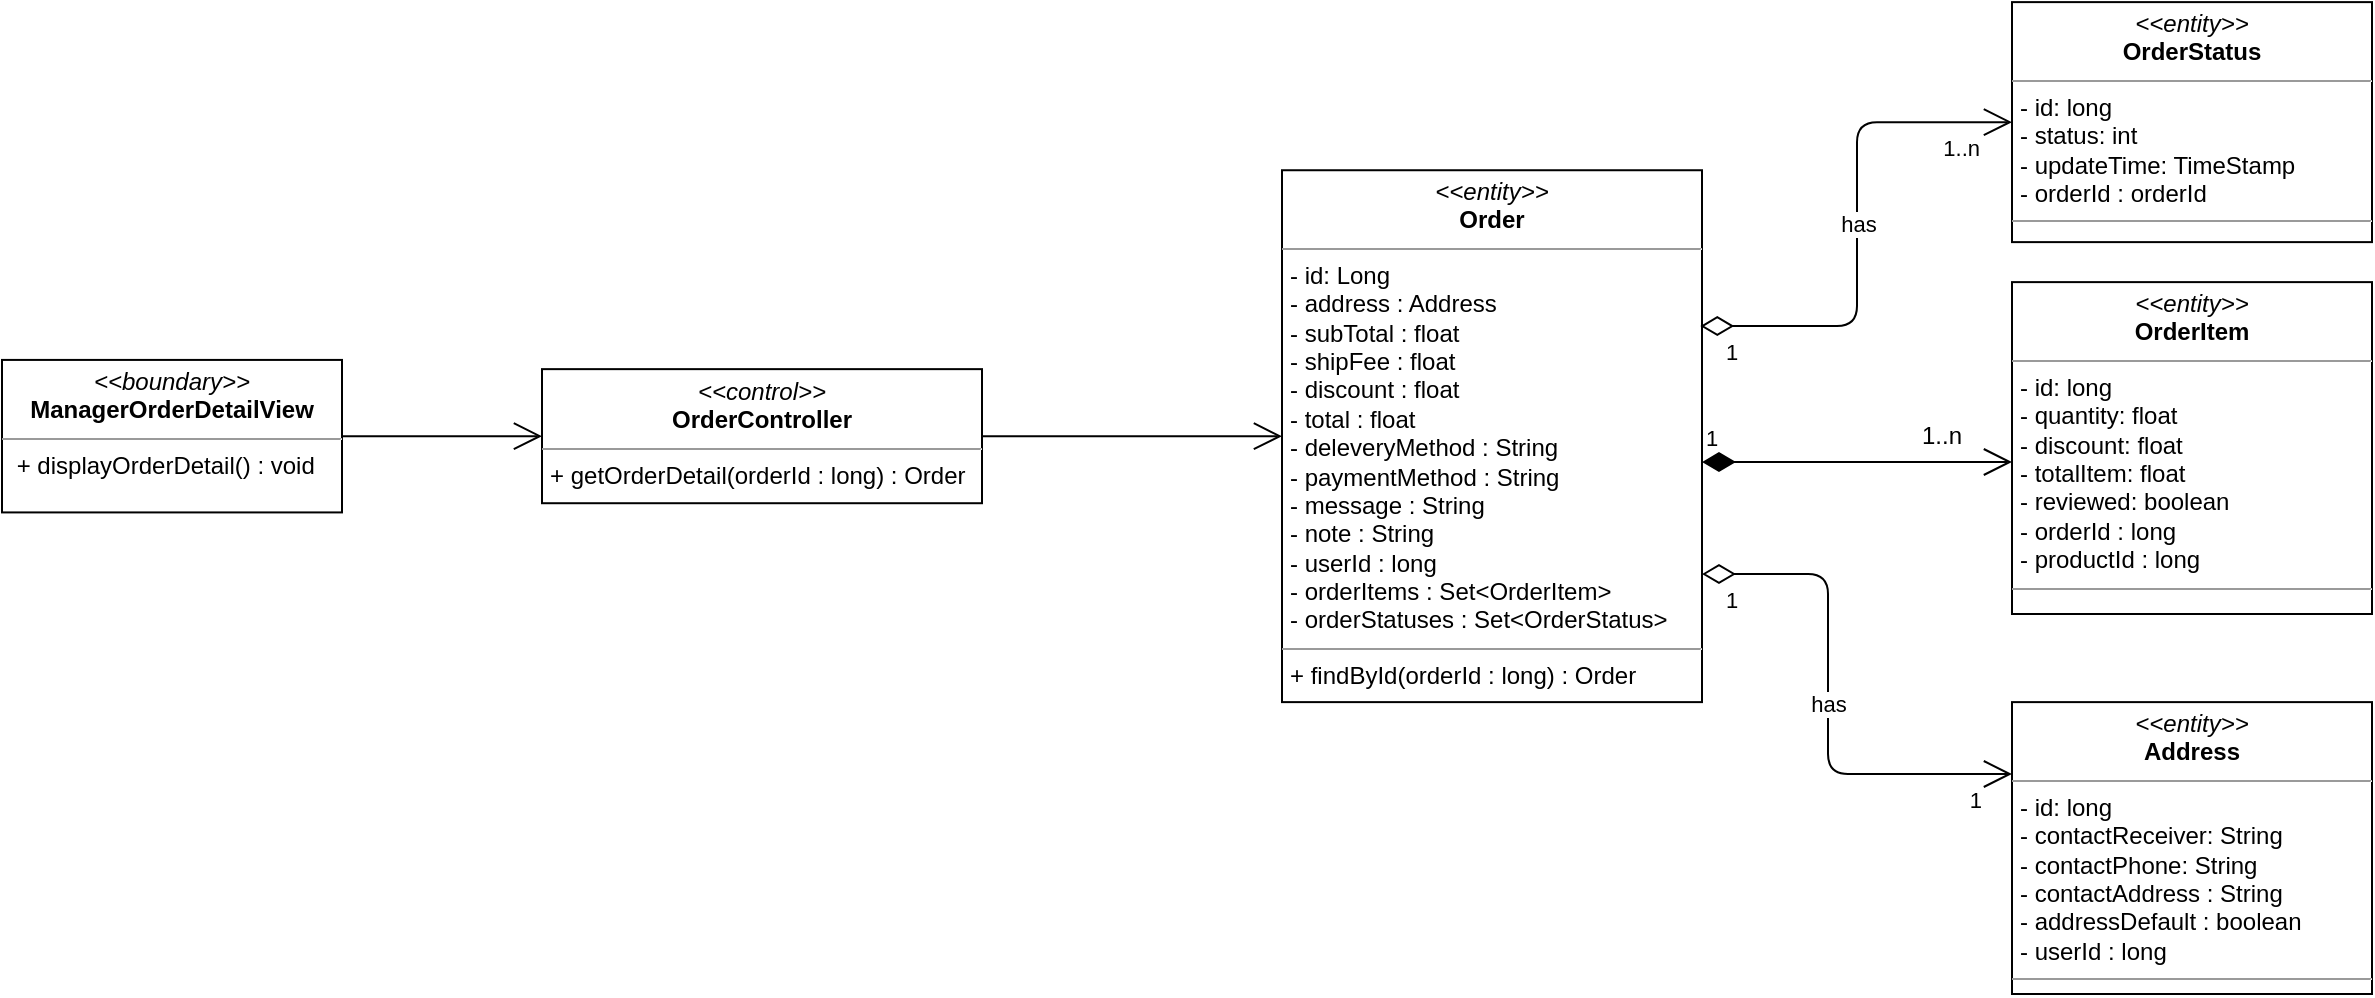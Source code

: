 <mxfile version="14.7.0" type="device"><diagram id="C5RBs43oDa-KdzZeNtuy" name="Page-1"><mxGraphModel dx="1108" dy="1594" grid="1" gridSize="10" guides="1" tooltips="1" connect="1" arrows="1" fold="1" page="1" pageScale="1" pageWidth="827" pageHeight="1169" math="0" shadow="0"><root><mxCell id="WIyWlLk6GJQsqaUBKTNV-0"/><mxCell id="WIyWlLk6GJQsqaUBKTNV-1" parent="WIyWlLk6GJQsqaUBKTNV-0"/><mxCell id="GapnGGQer5PZIz8RHzog-0" value="&lt;p style=&quot;margin: 0px ; margin-top: 4px ; text-align: center&quot;&gt;&lt;i&gt;&amp;lt;&amp;lt;boundary&amp;gt;&amp;gt;&lt;/i&gt;&lt;br&gt;&lt;b&gt;ManagerOrderDetailView&lt;/b&gt;&lt;/p&gt;&lt;hr size=&quot;1&quot;&gt;&lt;p style=&quot;margin: 0px ; margin-left: 4px&quot;&gt;&lt;span&gt;&amp;nbsp;&lt;/span&gt;&lt;span&gt;+ displayOrderDetail() : void&lt;/span&gt;&lt;/p&gt;" style="verticalAlign=top;align=left;overflow=fill;fontSize=12;fontFamily=Helvetica;html=1;" parent="WIyWlLk6GJQsqaUBKTNV-1" vertex="1"><mxGeometry x="360" y="132.96" width="170" height="76.25" as="geometry"/></mxCell><mxCell id="GapnGGQer5PZIz8RHzog-1" value="" style="endArrow=open;endFill=1;endSize=12;html=1;exitX=1;exitY=0.5;exitDx=0;exitDy=0;" parent="WIyWlLk6GJQsqaUBKTNV-1" source="GapnGGQer5PZIz8RHzog-0" target="GapnGGQer5PZIz8RHzog-2" edge="1"><mxGeometry width="160" relative="1" as="geometry"><mxPoint x="310" y="220" as="sourcePoint"/><mxPoint x="280" y="197.5" as="targetPoint"/></mxGeometry></mxCell><mxCell id="GapnGGQer5PZIz8RHzog-2" value="&lt;p style=&quot;margin: 0px ; margin-top: 4px ; text-align: center&quot;&gt;&lt;i&gt;&amp;lt;&amp;lt;control&amp;gt;&amp;gt;&lt;/i&gt;&lt;br&gt;&lt;b&gt;OrderController&lt;/b&gt;&lt;br&gt;&lt;/p&gt;&lt;hr size=&quot;1&quot;&gt;&lt;p style=&quot;margin: 0px ; margin-left: 4px&quot;&gt;&lt;span&gt;+ getOrderDetail(orderId : long) : Order&lt;/span&gt;&lt;br&gt;&lt;/p&gt;" style="verticalAlign=top;align=left;overflow=fill;fontSize=12;fontFamily=Helvetica;html=1;" parent="WIyWlLk6GJQsqaUBKTNV-1" vertex="1"><mxGeometry x="630" y="137.57" width="220" height="67.04" as="geometry"/></mxCell><mxCell id="GapnGGQer5PZIz8RHzog-3" value="" style="endArrow=open;endFill=1;endSize=12;html=1;entryX=0;entryY=0.5;entryDx=0;entryDy=0;" parent="WIyWlLk6GJQsqaUBKTNV-1" source="GapnGGQer5PZIz8RHzog-2" target="GapnGGQer5PZIz8RHzog-5" edge="1"><mxGeometry width="160" relative="1" as="geometry"><mxPoint x="670" y="190" as="sourcePoint"/><mxPoint x="555" y="198.125" as="targetPoint"/></mxGeometry></mxCell><mxCell id="GapnGGQer5PZIz8RHzog-4" value="&lt;p style=&quot;margin: 0px ; margin-top: 4px ; text-align: center&quot;&gt;&lt;i&gt;&amp;lt;&amp;lt;entity&amp;gt;&amp;gt;&lt;/i&gt;&lt;br&gt;&lt;b&gt;Address&lt;/b&gt;&lt;/p&gt;&lt;hr size=&quot;1&quot;&gt;&lt;p style=&quot;margin: 0px ; margin-left: 4px&quot;&gt;- id: long&lt;/p&gt;&lt;p style=&quot;margin: 0px ; margin-left: 4px&quot;&gt;- contactReceiver: String&lt;br&gt;- contactPhone: String&lt;/p&gt;&lt;p style=&quot;margin: 0px ; margin-left: 4px&quot;&gt;- contactAddress : String&lt;/p&gt;&lt;p style=&quot;margin: 0px ; margin-left: 4px&quot;&gt;- addressDefault : boolean&lt;/p&gt;&lt;p style=&quot;margin: 0px ; margin-left: 4px&quot;&gt;- userId : long&lt;/p&gt;&lt;hr size=&quot;1&quot;&gt;&lt;p style=&quot;margin: 0px ; margin-left: 4px&quot;&gt;&lt;br&gt;&lt;/p&gt;" style="verticalAlign=top;align=left;overflow=fill;fontSize=12;fontFamily=Helvetica;html=1;" parent="WIyWlLk6GJQsqaUBKTNV-1" vertex="1"><mxGeometry x="1365" y="304.06" width="180" height="145.94" as="geometry"/></mxCell><mxCell id="GapnGGQer5PZIz8RHzog-5" value="&lt;p style=&quot;margin: 0px ; margin-top: 4px ; text-align: center&quot;&gt;&lt;i&gt;&amp;lt;&amp;lt;entity&amp;gt;&amp;gt;&lt;/i&gt;&lt;br&gt;&lt;b&gt;Order&lt;/b&gt;&lt;/p&gt;&lt;hr size=&quot;1&quot;&gt;&lt;p style=&quot;margin: 0px ; margin-left: 4px&quot;&gt;- id: Long&lt;/p&gt;&lt;p style=&quot;margin: 0px 0px 0px 4px&quot;&gt;- address : Address&lt;/p&gt;&lt;p style=&quot;margin: 0px 0px 0px 4px&quot;&gt;- subTotal : float&lt;/p&gt;&lt;p style=&quot;margin: 0px 0px 0px 4px&quot;&gt;- shipFee : float&lt;/p&gt;&lt;p style=&quot;margin: 0px 0px 0px 4px&quot;&gt;- discount : float&lt;/p&gt;&lt;p style=&quot;margin: 0px 0px 0px 4px&quot;&gt;- total : float&lt;/p&gt;&lt;p style=&quot;margin: 0px 0px 0px 4px&quot;&gt;- deleveryMethod : String&lt;/p&gt;&lt;p style=&quot;margin: 0px 0px 0px 4px&quot;&gt;- paymentMethod : String&lt;/p&gt;&lt;p style=&quot;margin: 0px 0px 0px 4px&quot;&gt;- message : String&lt;/p&gt;&lt;p style=&quot;margin: 0px 0px 0px 4px&quot;&gt;- note : String&lt;/p&gt;&lt;p style=&quot;margin: 0px 0px 0px 4px&quot;&gt;- userId : long&lt;/p&gt;&lt;p style=&quot;margin: 0px 0px 0px 4px&quot;&gt;- orderItems : Set&amp;lt;OrderItem&amp;gt;&lt;/p&gt;&lt;p style=&quot;margin: 0px 0px 0px 4px&quot;&gt;- orderStatuses : Set&amp;lt;OrderStatus&amp;gt;&lt;/p&gt;&lt;hr size=&quot;1&quot;&gt;&lt;p style=&quot;margin: 0px ; margin-left: 4px&quot;&gt;+ findById(orderId : long) : Order&lt;/p&gt;" style="verticalAlign=top;align=left;overflow=fill;fontSize=12;fontFamily=Helvetica;html=1;" parent="WIyWlLk6GJQsqaUBKTNV-1" vertex="1"><mxGeometry x="1000" y="38.12" width="210" height="265.94" as="geometry"/></mxCell><mxCell id="GapnGGQer5PZIz8RHzog-6" value="&lt;p style=&quot;margin: 0px ; margin-top: 4px ; text-align: center&quot;&gt;&lt;i&gt;&amp;lt;&amp;lt;entity&amp;gt;&amp;gt;&lt;/i&gt;&lt;br&gt;&lt;b&gt;OrderItem&lt;/b&gt;&lt;/p&gt;&lt;hr size=&quot;1&quot;&gt;&lt;p style=&quot;margin: 0px ; margin-left: 4px&quot;&gt;- id: long&lt;/p&gt;&lt;p style=&quot;margin: 0px ; margin-left: 4px&quot;&gt;- quantity: float&lt;br&gt;- discount: float&lt;/p&gt;&lt;p style=&quot;margin: 0px ; margin-left: 4px&quot;&gt;- totalItem: float&lt;/p&gt;&lt;p style=&quot;margin: 0px ; margin-left: 4px&quot;&gt;- reviewed: boolean&lt;/p&gt;&lt;p style=&quot;margin: 0px ; margin-left: 4px&quot;&gt;- orderId : long&lt;/p&gt;&lt;p style=&quot;margin: 0px ; margin-left: 4px&quot;&gt;- productId : long&lt;/p&gt;&lt;hr size=&quot;1&quot;&gt;&lt;p style=&quot;margin: 0px ; margin-left: 4px&quot;&gt;&lt;br&gt;&lt;/p&gt;" style="verticalAlign=top;align=left;overflow=fill;fontSize=12;fontFamily=Helvetica;html=1;" parent="WIyWlLk6GJQsqaUBKTNV-1" vertex="1"><mxGeometry x="1365" y="94.06" width="180" height="165.94" as="geometry"/></mxCell><mxCell id="GapnGGQer5PZIz8RHzog-7" value="&lt;p style=&quot;margin: 0px ; margin-top: 4px ; text-align: center&quot;&gt;&lt;i&gt;&amp;lt;&amp;lt;entity&amp;gt;&amp;gt;&lt;/i&gt;&lt;br&gt;&lt;b&gt;OrderStatus&lt;/b&gt;&lt;/p&gt;&lt;hr size=&quot;1&quot;&gt;&lt;p style=&quot;margin: 0px ; margin-left: 4px&quot;&gt;- id: long&lt;/p&gt;&lt;p style=&quot;margin: 0px ; margin-left: 4px&quot;&gt;- status: int&lt;br&gt;- updateTime: TimeStamp&lt;/p&gt;&lt;p style=&quot;margin: 0px ; margin-left: 4px&quot;&gt;- orderId : orderId&lt;/p&gt;&lt;hr size=&quot;1&quot;&gt;&lt;p style=&quot;margin: 0px ; margin-left: 4px&quot;&gt;&lt;br&gt;&lt;/p&gt;" style="verticalAlign=top;align=left;overflow=fill;fontSize=12;fontFamily=Helvetica;html=1;" parent="WIyWlLk6GJQsqaUBKTNV-1" vertex="1"><mxGeometry x="1365" y="-45.94" width="180" height="120" as="geometry"/></mxCell><mxCell id="GapnGGQer5PZIz8RHzog-8" value="has" style="endArrow=open;html=1;endSize=12;startArrow=diamondThin;startSize=14;startFill=0;edgeStyle=orthogonalEdgeStyle;exitX=0.996;exitY=0.293;exitDx=0;exitDy=0;exitPerimeter=0;" parent="WIyWlLk6GJQsqaUBKTNV-1" source="GapnGGQer5PZIz8RHzog-5" target="GapnGGQer5PZIz8RHzog-7" edge="1"><mxGeometry relative="1" as="geometry"><mxPoint x="1040" y="-35.94" as="sourcePoint"/><mxPoint x="1260" y="174.06" as="targetPoint"/></mxGeometry></mxCell><mxCell id="GapnGGQer5PZIz8RHzog-9" value="1" style="edgeLabel;resizable=0;html=1;align=left;verticalAlign=top;" parent="GapnGGQer5PZIz8RHzog-8" connectable="0" vertex="1"><mxGeometry x="-1" relative="1" as="geometry"><mxPoint x="11" as="offset"/></mxGeometry></mxCell><mxCell id="GapnGGQer5PZIz8RHzog-10" value="1..n" style="edgeLabel;resizable=0;html=1;align=right;verticalAlign=top;" parent="GapnGGQer5PZIz8RHzog-8" connectable="0" vertex="1"><mxGeometry x="1" relative="1" as="geometry"><mxPoint x="-15" as="offset"/></mxGeometry></mxCell><mxCell id="GapnGGQer5PZIz8RHzog-11" value="has" style="endArrow=open;html=1;endSize=12;startArrow=diamondThin;startSize=14;startFill=0;edgeStyle=orthogonalEdgeStyle;" parent="WIyWlLk6GJQsqaUBKTNV-1" source="GapnGGQer5PZIz8RHzog-5" target="GapnGGQer5PZIz8RHzog-4" edge="1"><mxGeometry relative="1" as="geometry"><mxPoint x="1050" y="194.06" as="sourcePoint"/><mxPoint x="1210" y="194.06" as="targetPoint"/><Array as="points"><mxPoint x="1273" y="240"/><mxPoint x="1273" y="340"/></Array></mxGeometry></mxCell><mxCell id="GapnGGQer5PZIz8RHzog-12" value="1" style="edgeLabel;resizable=0;html=1;align=left;verticalAlign=top;" parent="GapnGGQer5PZIz8RHzog-11" connectable="0" vertex="1"><mxGeometry x="-1" relative="1" as="geometry"><mxPoint x="10" as="offset"/></mxGeometry></mxCell><mxCell id="GapnGGQer5PZIz8RHzog-13" value="1" style="edgeLabel;resizable=0;html=1;align=right;verticalAlign=top;" parent="GapnGGQer5PZIz8RHzog-11" connectable="0" vertex="1"><mxGeometry x="1" relative="1" as="geometry"><mxPoint x="-15" as="offset"/></mxGeometry></mxCell><mxCell id="GapnGGQer5PZIz8RHzog-14" value="1" style="endArrow=open;html=1;endSize=12;startArrow=diamondThin;startSize=14;startFill=1;edgeStyle=orthogonalEdgeStyle;align=left;verticalAlign=bottom;" parent="WIyWlLk6GJQsqaUBKTNV-1" source="GapnGGQer5PZIz8RHzog-5" target="GapnGGQer5PZIz8RHzog-6" edge="1"><mxGeometry x="-1" y="3" relative="1" as="geometry"><mxPoint x="1230" y="179" as="sourcePoint"/><mxPoint x="1400" y="84.06" as="targetPoint"/><Array as="points"><mxPoint x="1250" y="184"/><mxPoint x="1250" y="184"/></Array></mxGeometry></mxCell><mxCell id="sFQmzN3Oi_W10ZUzjBgl-0" value="1..n" style="text;html=1;strokeColor=none;fillColor=none;align=center;verticalAlign=middle;whiteSpace=wrap;rounded=0;" vertex="1" parent="WIyWlLk6GJQsqaUBKTNV-1"><mxGeometry x="1310" y="161.09" width="40" height="20" as="geometry"/></mxCell></root></mxGraphModel></diagram></mxfile>